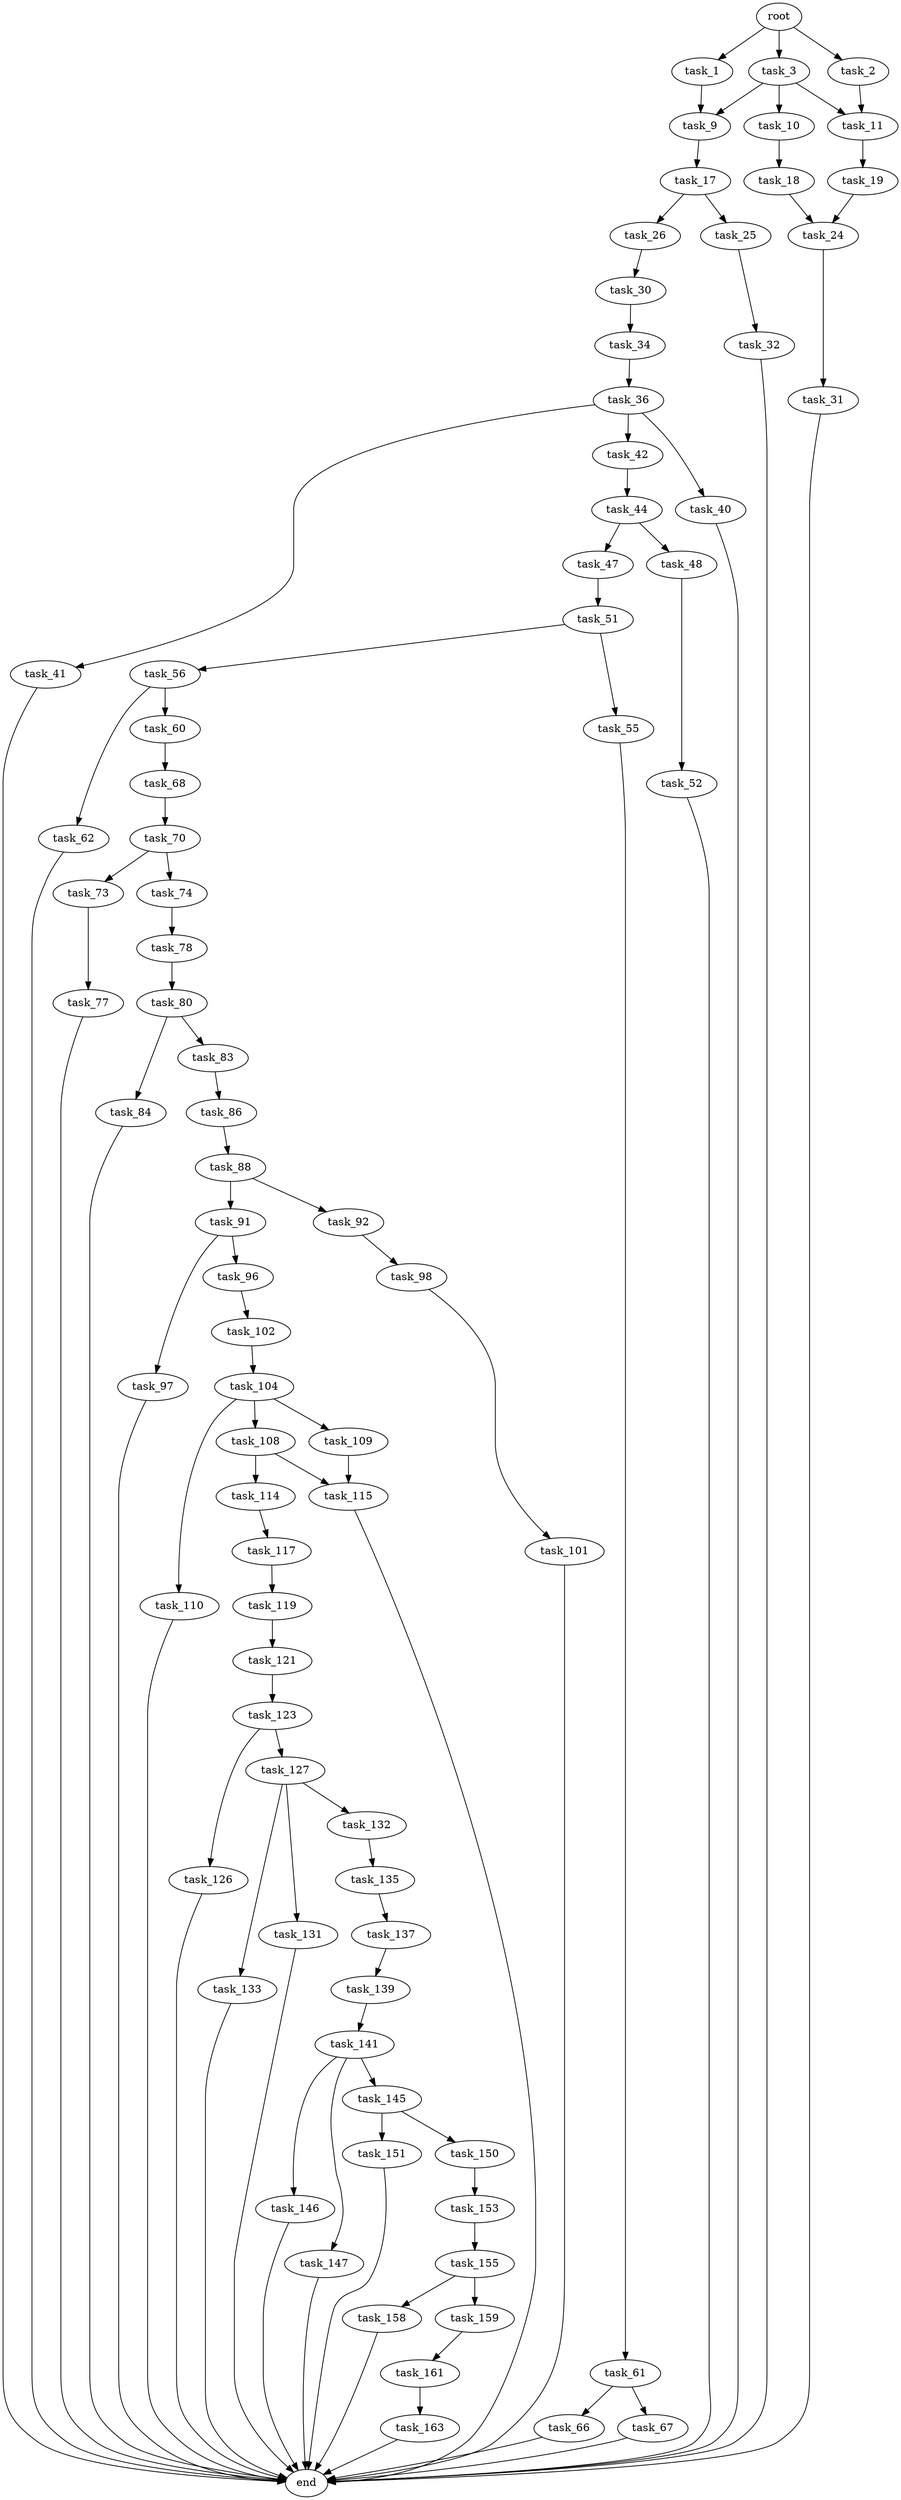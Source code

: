digraph G {
  root [size="0.000000"];
  task_1 [size="8589934592.000000"];
  task_2 [size="1217229453290.000000"];
  task_3 [size="28991029248.000000"];
  task_9 [size="82395946269.000000"];
  task_10 [size="125244038003.000000"];
  task_11 [size="8589934592.000000"];
  task_17 [size="368293445632.000000"];
  task_18 [size="9029718667.000000"];
  task_19 [size="3475057611.000000"];
  task_24 [size="973542802556.000000"];
  task_25 [size="10949036872.000000"];
  task_26 [size="38489202385.000000"];
  task_30 [size="368293445632.000000"];
  task_31 [size="2068407913.000000"];
  task_32 [size="25998765343.000000"];
  task_34 [size="323494422.000000"];
  task_36 [size="28602137759.000000"];
  task_40 [size="21857076149.000000"];
  task_41 [size="134217728000.000000"];
  task_42 [size="38785536221.000000"];
  task_44 [size="530400066359.000000"];
  task_47 [size="7561147057.000000"];
  task_48 [size="782757789696.000000"];
  task_51 [size="549755813888.000000"];
  task_52 [size="134217728000.000000"];
  task_55 [size="3341047268.000000"];
  task_56 [size="782757789696.000000"];
  task_60 [size="517492375853.000000"];
  task_61 [size="26288305551.000000"];
  task_62 [size="1290722802282.000000"];
  task_66 [size="8701314410.000000"];
  task_67 [size="8480332210.000000"];
  task_68 [size="33728197116.000000"];
  task_70 [size="96767194438.000000"];
  task_73 [size="68719476736.000000"];
  task_74 [size="6394700480.000000"];
  task_77 [size="134217728000.000000"];
  task_78 [size="8589934592.000000"];
  task_80 [size="549755813888.000000"];
  task_83 [size="782757789696.000000"];
  task_84 [size="9138196195.000000"];
  task_86 [size="1073741824000.000000"];
  task_88 [size="646418848669.000000"];
  task_91 [size="1073741824000.000000"];
  task_92 [size="368293445632.000000"];
  task_96 [size="471893832.000000"];
  task_97 [size="134217728000.000000"];
  task_98 [size="74980582032.000000"];
  task_101 [size="5429004146.000000"];
  task_102 [size="197083025404.000000"];
  task_104 [size="231928233984.000000"];
  task_108 [size="6030393843.000000"];
  task_109 [size="28991029248.000000"];
  task_110 [size="6591490012.000000"];
  task_114 [size="111421488953.000000"];
  task_115 [size="3770400203.000000"];
  task_117 [size="368293445632.000000"];
  task_119 [size="368293445632.000000"];
  task_121 [size="7101775822.000000"];
  task_123 [size="10973906019.000000"];
  task_126 [size="782757789696.000000"];
  task_127 [size="8589934592.000000"];
  task_131 [size="4529442146.000000"];
  task_132 [size="368293445632.000000"];
  task_133 [size="1073741824000.000000"];
  task_135 [size="1936493852.000000"];
  task_137 [size="368293445632.000000"];
  task_139 [size="632585107.000000"];
  task_141 [size="38641698084.000000"];
  task_145 [size="782757789696.000000"];
  task_146 [size="198994374568.000000"];
  task_147 [size="6970793973.000000"];
  task_150 [size="134217728000.000000"];
  task_151 [size="33702513906.000000"];
  task_153 [size="485167404043.000000"];
  task_155 [size="300285282114.000000"];
  task_158 [size="1073741824000.000000"];
  task_159 [size="316479508522.000000"];
  task_161 [size="6382029158.000000"];
  task_163 [size="123806330154.000000"];
  end [size="0.000000"];

  root -> task_1 [size="1.000000"];
  root -> task_2 [size="1.000000"];
  root -> task_3 [size="1.000000"];
  task_1 -> task_9 [size="33554432.000000"];
  task_2 -> task_11 [size="838860800.000000"];
  task_3 -> task_9 [size="75497472.000000"];
  task_3 -> task_10 [size="75497472.000000"];
  task_3 -> task_11 [size="75497472.000000"];
  task_9 -> task_17 [size="134217728.000000"];
  task_10 -> task_18 [size="209715200.000000"];
  task_11 -> task_19 [size="33554432.000000"];
  task_17 -> task_25 [size="411041792.000000"];
  task_17 -> task_26 [size="411041792.000000"];
  task_18 -> task_24 [size="838860800.000000"];
  task_19 -> task_24 [size="209715200.000000"];
  task_24 -> task_31 [size="679477248.000000"];
  task_25 -> task_32 [size="838860800.000000"];
  task_26 -> task_30 [size="33554432.000000"];
  task_30 -> task_34 [size="411041792.000000"];
  task_31 -> end [size="1.000000"];
  task_32 -> end [size="1.000000"];
  task_34 -> task_36 [size="33554432.000000"];
  task_36 -> task_40 [size="536870912.000000"];
  task_36 -> task_41 [size="536870912.000000"];
  task_36 -> task_42 [size="536870912.000000"];
  task_40 -> end [size="1.000000"];
  task_41 -> end [size="1.000000"];
  task_42 -> task_44 [size="33554432.000000"];
  task_44 -> task_47 [size="411041792.000000"];
  task_44 -> task_48 [size="411041792.000000"];
  task_47 -> task_51 [size="134217728.000000"];
  task_48 -> task_52 [size="679477248.000000"];
  task_51 -> task_55 [size="536870912.000000"];
  task_51 -> task_56 [size="536870912.000000"];
  task_52 -> end [size="1.000000"];
  task_55 -> task_61 [size="209715200.000000"];
  task_56 -> task_60 [size="679477248.000000"];
  task_56 -> task_62 [size="679477248.000000"];
  task_60 -> task_68 [size="679477248.000000"];
  task_61 -> task_66 [size="33554432.000000"];
  task_61 -> task_67 [size="33554432.000000"];
  task_62 -> end [size="1.000000"];
  task_66 -> end [size="1.000000"];
  task_67 -> end [size="1.000000"];
  task_68 -> task_70 [size="838860800.000000"];
  task_70 -> task_73 [size="75497472.000000"];
  task_70 -> task_74 [size="75497472.000000"];
  task_73 -> task_77 [size="134217728.000000"];
  task_74 -> task_78 [size="134217728.000000"];
  task_77 -> end [size="1.000000"];
  task_78 -> task_80 [size="33554432.000000"];
  task_80 -> task_83 [size="536870912.000000"];
  task_80 -> task_84 [size="536870912.000000"];
  task_83 -> task_86 [size="679477248.000000"];
  task_84 -> end [size="1.000000"];
  task_86 -> task_88 [size="838860800.000000"];
  task_88 -> task_91 [size="411041792.000000"];
  task_88 -> task_92 [size="411041792.000000"];
  task_91 -> task_96 [size="838860800.000000"];
  task_91 -> task_97 [size="838860800.000000"];
  task_92 -> task_98 [size="411041792.000000"];
  task_96 -> task_102 [size="33554432.000000"];
  task_97 -> end [size="1.000000"];
  task_98 -> task_101 [size="75497472.000000"];
  task_101 -> end [size="1.000000"];
  task_102 -> task_104 [size="209715200.000000"];
  task_104 -> task_108 [size="301989888.000000"];
  task_104 -> task_109 [size="301989888.000000"];
  task_104 -> task_110 [size="301989888.000000"];
  task_108 -> task_114 [size="679477248.000000"];
  task_108 -> task_115 [size="679477248.000000"];
  task_109 -> task_115 [size="75497472.000000"];
  task_110 -> end [size="1.000000"];
  task_114 -> task_117 [size="75497472.000000"];
  task_115 -> end [size="1.000000"];
  task_117 -> task_119 [size="411041792.000000"];
  task_119 -> task_121 [size="411041792.000000"];
  task_121 -> task_123 [size="134217728.000000"];
  task_123 -> task_126 [size="301989888.000000"];
  task_123 -> task_127 [size="301989888.000000"];
  task_126 -> end [size="1.000000"];
  task_127 -> task_131 [size="33554432.000000"];
  task_127 -> task_132 [size="33554432.000000"];
  task_127 -> task_133 [size="33554432.000000"];
  task_131 -> end [size="1.000000"];
  task_132 -> task_135 [size="411041792.000000"];
  task_133 -> end [size="1.000000"];
  task_135 -> task_137 [size="75497472.000000"];
  task_137 -> task_139 [size="411041792.000000"];
  task_139 -> task_141 [size="33554432.000000"];
  task_141 -> task_145 [size="75497472.000000"];
  task_141 -> task_146 [size="75497472.000000"];
  task_141 -> task_147 [size="75497472.000000"];
  task_145 -> task_150 [size="679477248.000000"];
  task_145 -> task_151 [size="679477248.000000"];
  task_146 -> end [size="1.000000"];
  task_147 -> end [size="1.000000"];
  task_150 -> task_153 [size="209715200.000000"];
  task_151 -> end [size="1.000000"];
  task_153 -> task_155 [size="301989888.000000"];
  task_155 -> task_158 [size="209715200.000000"];
  task_155 -> task_159 [size="209715200.000000"];
  task_158 -> end [size="1.000000"];
  task_159 -> task_161 [size="679477248.000000"];
  task_161 -> task_163 [size="134217728.000000"];
  task_163 -> end [size="1.000000"];
}
